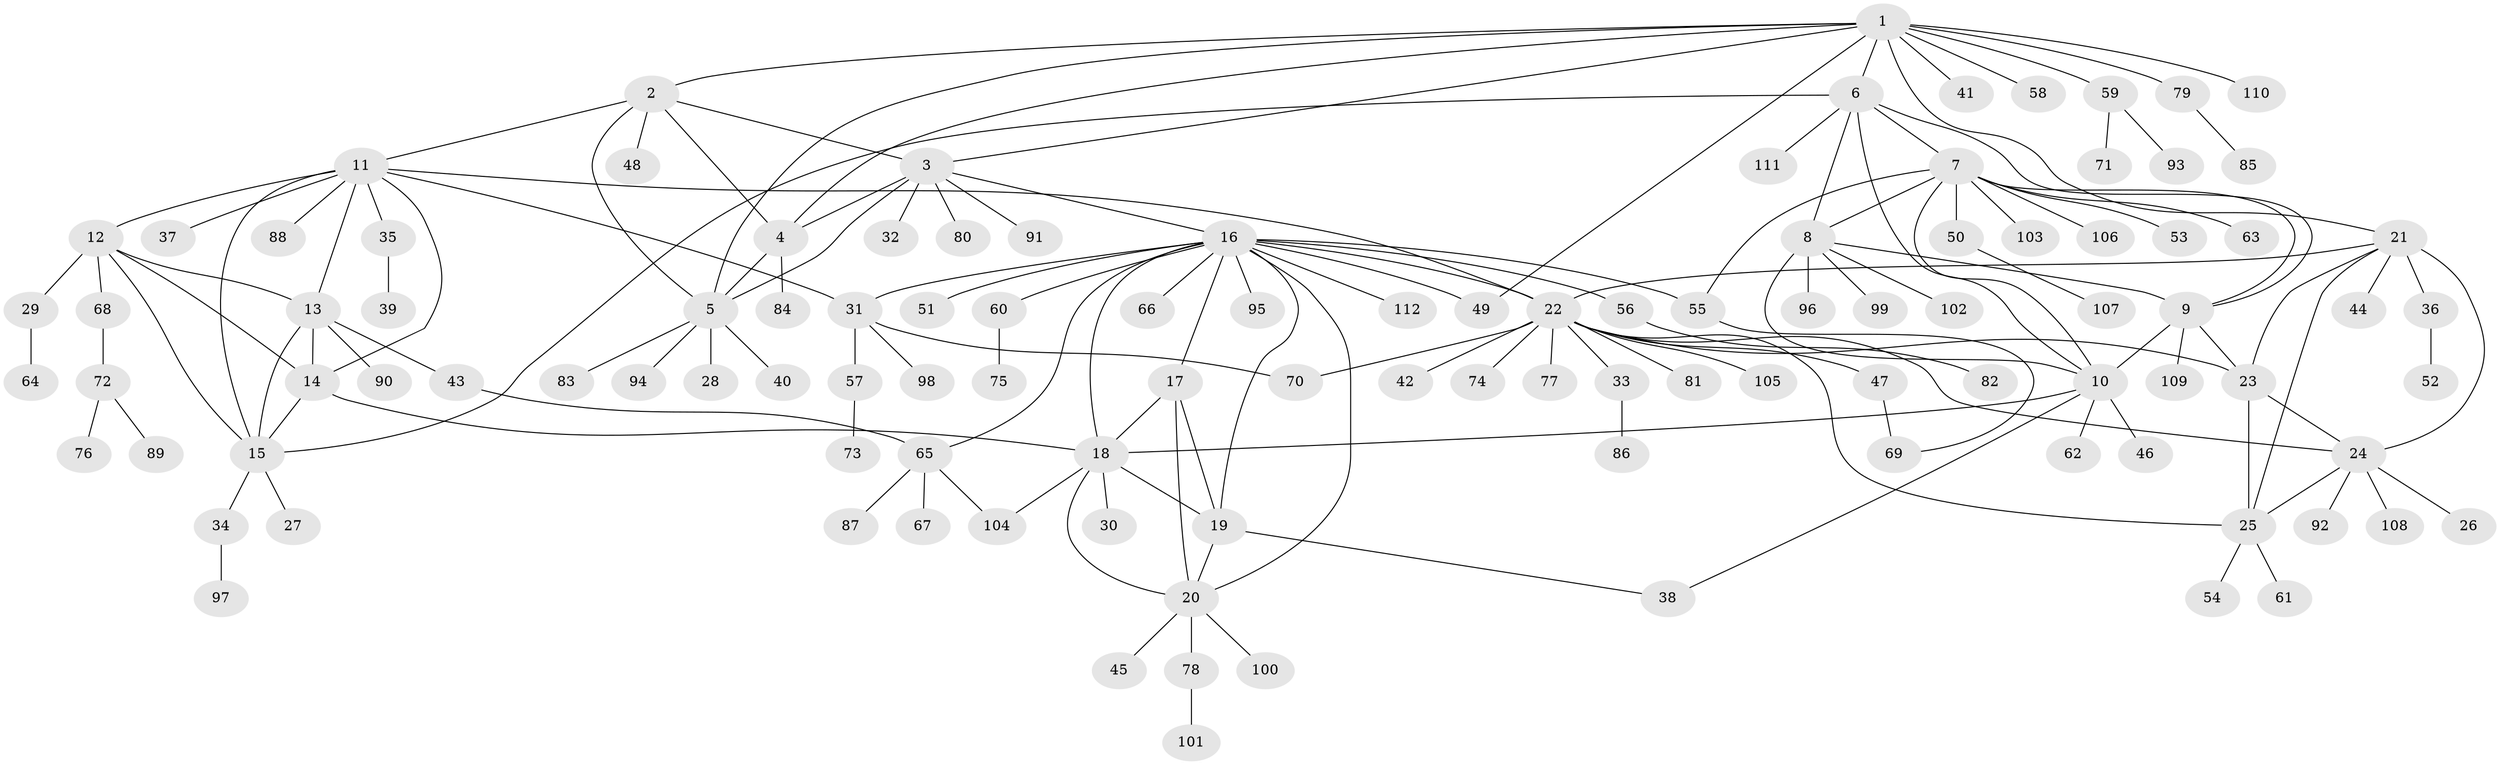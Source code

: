 // Generated by graph-tools (version 1.1) at 2025/16/03/09/25 04:16:02]
// undirected, 112 vertices, 155 edges
graph export_dot {
graph [start="1"]
  node [color=gray90,style=filled];
  1;
  2;
  3;
  4;
  5;
  6;
  7;
  8;
  9;
  10;
  11;
  12;
  13;
  14;
  15;
  16;
  17;
  18;
  19;
  20;
  21;
  22;
  23;
  24;
  25;
  26;
  27;
  28;
  29;
  30;
  31;
  32;
  33;
  34;
  35;
  36;
  37;
  38;
  39;
  40;
  41;
  42;
  43;
  44;
  45;
  46;
  47;
  48;
  49;
  50;
  51;
  52;
  53;
  54;
  55;
  56;
  57;
  58;
  59;
  60;
  61;
  62;
  63;
  64;
  65;
  66;
  67;
  68;
  69;
  70;
  71;
  72;
  73;
  74;
  75;
  76;
  77;
  78;
  79;
  80;
  81;
  82;
  83;
  84;
  85;
  86;
  87;
  88;
  89;
  90;
  91;
  92;
  93;
  94;
  95;
  96;
  97;
  98;
  99;
  100;
  101;
  102;
  103;
  104;
  105;
  106;
  107;
  108;
  109;
  110;
  111;
  112;
  1 -- 2;
  1 -- 3;
  1 -- 4;
  1 -- 5;
  1 -- 6;
  1 -- 21;
  1 -- 41;
  1 -- 49;
  1 -- 58;
  1 -- 59;
  1 -- 79;
  1 -- 110;
  2 -- 3;
  2 -- 4;
  2 -- 5;
  2 -- 11;
  2 -- 48;
  3 -- 4;
  3 -- 5;
  3 -- 16;
  3 -- 32;
  3 -- 80;
  3 -- 91;
  4 -- 5;
  4 -- 84;
  5 -- 28;
  5 -- 40;
  5 -- 83;
  5 -- 94;
  6 -- 7;
  6 -- 8;
  6 -- 9;
  6 -- 10;
  6 -- 15;
  6 -- 111;
  7 -- 8;
  7 -- 9;
  7 -- 10;
  7 -- 50;
  7 -- 53;
  7 -- 55;
  7 -- 63;
  7 -- 103;
  7 -- 106;
  8 -- 9;
  8 -- 10;
  8 -- 96;
  8 -- 99;
  8 -- 102;
  9 -- 10;
  9 -- 23;
  9 -- 109;
  10 -- 18;
  10 -- 38;
  10 -- 46;
  10 -- 62;
  11 -- 12;
  11 -- 13;
  11 -- 14;
  11 -- 15;
  11 -- 22;
  11 -- 31;
  11 -- 35;
  11 -- 37;
  11 -- 88;
  12 -- 13;
  12 -- 14;
  12 -- 15;
  12 -- 29;
  12 -- 68;
  13 -- 14;
  13 -- 15;
  13 -- 43;
  13 -- 90;
  14 -- 15;
  14 -- 18;
  15 -- 27;
  15 -- 34;
  16 -- 17;
  16 -- 18;
  16 -- 19;
  16 -- 20;
  16 -- 22;
  16 -- 31;
  16 -- 49;
  16 -- 51;
  16 -- 55;
  16 -- 56;
  16 -- 60;
  16 -- 65;
  16 -- 66;
  16 -- 95;
  16 -- 112;
  17 -- 18;
  17 -- 19;
  17 -- 20;
  18 -- 19;
  18 -- 20;
  18 -- 30;
  18 -- 104;
  19 -- 20;
  19 -- 38;
  20 -- 45;
  20 -- 78;
  20 -- 100;
  21 -- 22;
  21 -- 23;
  21 -- 24;
  21 -- 25;
  21 -- 36;
  21 -- 44;
  22 -- 23;
  22 -- 24;
  22 -- 25;
  22 -- 33;
  22 -- 42;
  22 -- 47;
  22 -- 70;
  22 -- 74;
  22 -- 77;
  22 -- 81;
  22 -- 105;
  23 -- 24;
  23 -- 25;
  24 -- 25;
  24 -- 26;
  24 -- 92;
  24 -- 108;
  25 -- 54;
  25 -- 61;
  29 -- 64;
  31 -- 57;
  31 -- 70;
  31 -- 98;
  33 -- 86;
  34 -- 97;
  35 -- 39;
  36 -- 52;
  43 -- 65;
  47 -- 69;
  50 -- 107;
  55 -- 69;
  56 -- 82;
  57 -- 73;
  59 -- 71;
  59 -- 93;
  60 -- 75;
  65 -- 67;
  65 -- 87;
  65 -- 104;
  68 -- 72;
  72 -- 76;
  72 -- 89;
  78 -- 101;
  79 -- 85;
}
